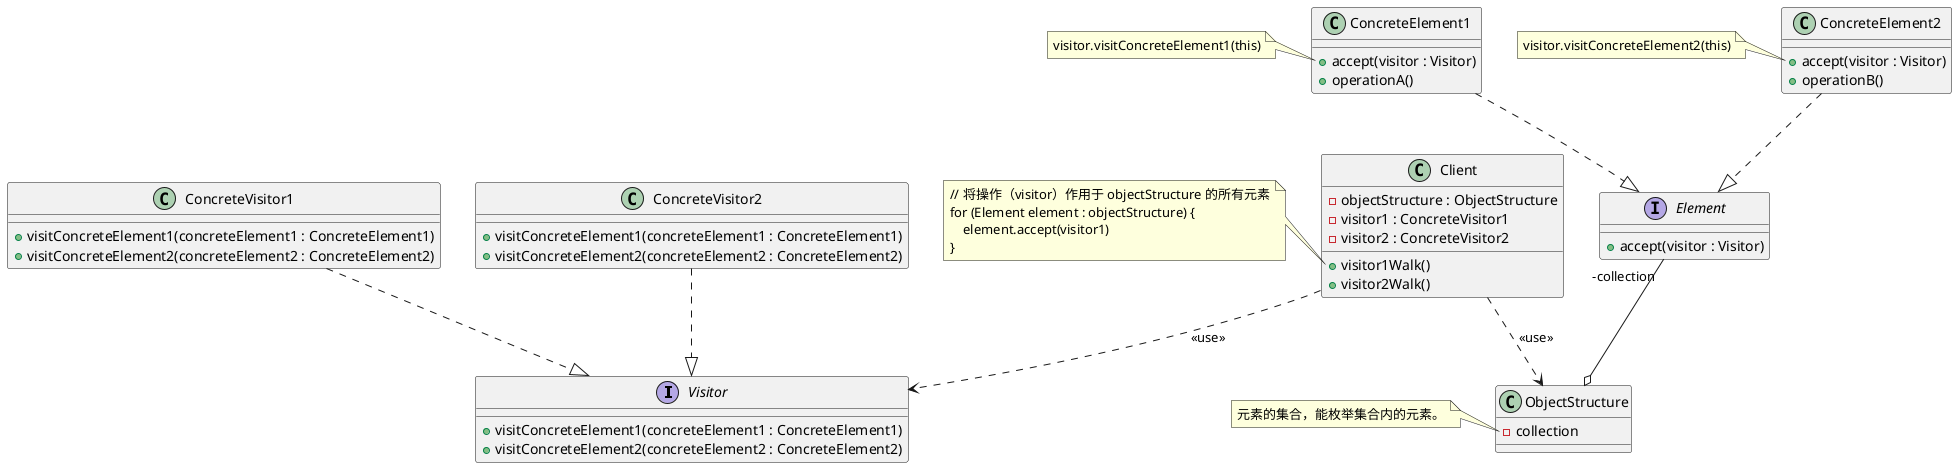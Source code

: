 @startuml

interface Visitor {
    + visitConcreteElement1(concreteElement1 : ConcreteElement1)
    + visitConcreteElement2(concreteElement2 : ConcreteElement2)
}

class ConcreteVisitor1 {
    + visitConcreteElement1(concreteElement1 : ConcreteElement1)
    + visitConcreteElement2(concreteElement2 : ConcreteElement2)
}

class ConcreteVisitor2 {
    + visitConcreteElement1(concreteElement1 : ConcreteElement1)
    + visitConcreteElement2(concreteElement2 : ConcreteElement2)
}

interface Element {
    + accept(visitor : Visitor)
}

class ConcreteElement1 {
    + accept(visitor : Visitor)
    + operationA()
}

class ConcreteElement2 {
    + accept(visitor : Visitor)
    + operationB()
}

class ObjectStructure {
    - collection
}

class Client {
    - objectStructure : ObjectStructure
    - visitor1 : ConcreteVisitor1
    - visitor2 : ConcreteVisitor2
    + visitor1Walk()
    + visitor2Walk()
}

ConcreteElement1 ..|> Element
ConcreteElement2 ..|> Element
ConcreteVisitor1 ..|> Visitor
ConcreteVisitor2 ..|> Visitor
Element "-collection" --o ObjectStructure
Client ..> Visitor : <<use>>
Client ..> ObjectStructure : <<use>>

note left of ObjectStructure::"collection"
    元素的集合，能枚举集合内的元素。
end note

note left of ConcreteElement1::"accept(visitor : Visitor)"
    visitor.visitConcreteElement1(this)
end note

note left of ConcreteElement2::"accept(visitor : Visitor)"
    visitor.visitConcreteElement2(this)
end note

note left of Client::"visitor1Walk()"
    // 将操作（visitor）作用于 objectStructure 的所有元素
    for (Element element : objectStructure) {
        element.accept(visitor1)
    }
end note

@enduml
